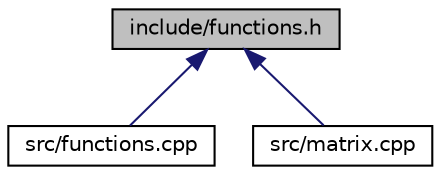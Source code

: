 digraph "include/functions.h"
{
  edge [fontname="Helvetica",fontsize="10",labelfontname="Helvetica",labelfontsize="10"];
  node [fontname="Helvetica",fontsize="10",shape=record];
  Node1 [label="include/functions.h",height=0.2,width=0.4,color="black", fillcolor="grey75", style="filled", fontcolor="black"];
  Node1 -> Node2 [dir="back",color="midnightblue",fontsize="10",style="solid",fontname="Helvetica"];
  Node2 [label="src/functions.cpp",height=0.2,width=0.4,color="black", fillcolor="white", style="filled",URL="$d3/d36/functions_8cpp.html",tooltip="Functions to be used by the main program. "];
  Node1 -> Node3 [dir="back",color="midnightblue",fontsize="10",style="solid",fontname="Helvetica"];
  Node3 [label="src/matrix.cpp",height=0.2,width=0.4,color="black", fillcolor="white", style="filled",URL="$d5/d84/matrix_8cpp.html",tooltip="Main program, Imitates the falling letters effect from the movie The Matrix. "];
}
